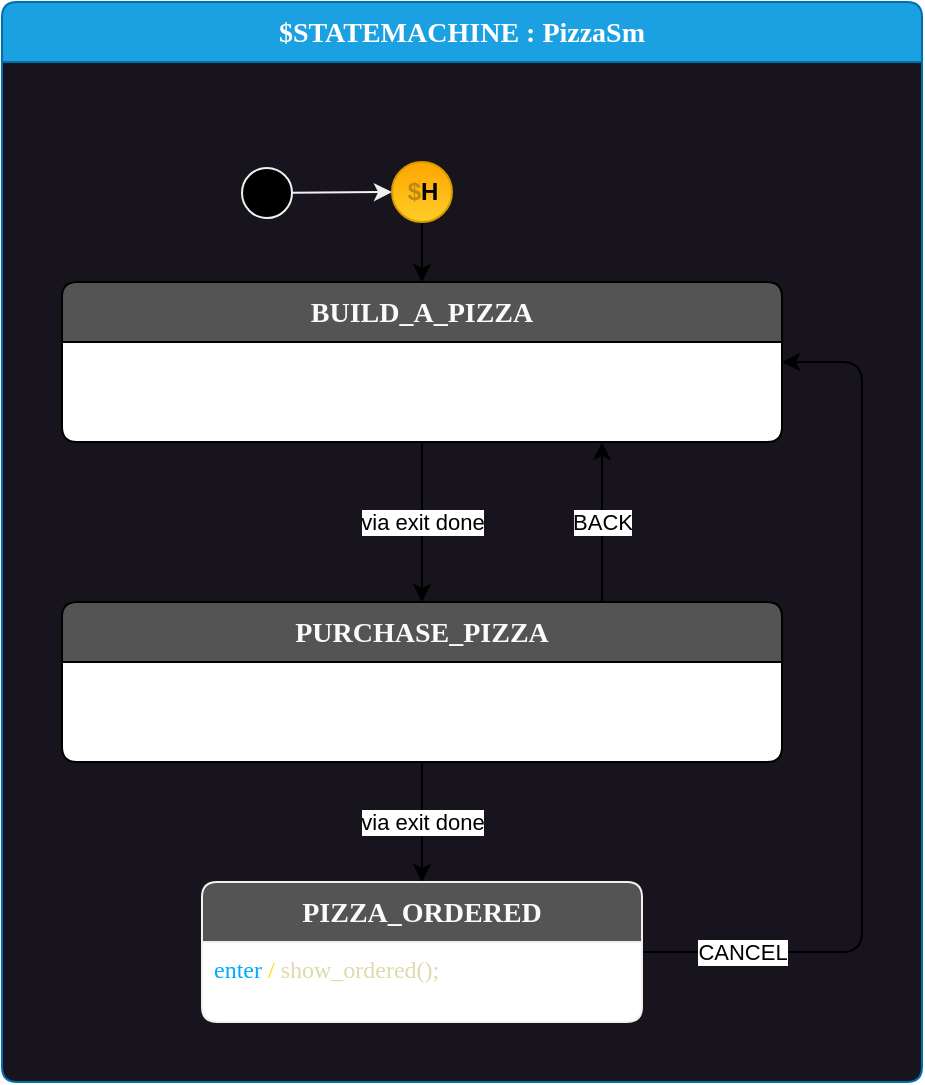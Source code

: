 <mxfile>
    <diagram name="Page-1" id="etVsyBEr5ORxP3lcf0-8">
        <mxGraphModel dx="581" dy="610" grid="1" gridSize="10" guides="1" tooltips="1" connect="1" arrows="1" fold="1" page="1" pageScale="1" pageWidth="850" pageHeight="1100" math="0" shadow="0">
            <root>
                <mxCell id="0"/>
                <mxCell id="1" parent="0"/>
                <mxCell id="Wbec2utelaQ6NFFqv4vZ-6" value="$STATEMACHINE : PizzaSm" style="shape=swimlane;rotatable=0;align=center;verticalAlign=top;fontFamily=Lucida Console;startSize=30;fontSize=14;fontStyle=1;swimlaneFillColor=#18141d;rounded=1;arcSize=15;absoluteArcSize=1;fillColor=#1ba1e2;fontColor=#ffffff;strokeColor=#006EAF;" parent="1" vertex="1">
                    <mxGeometry x="40" y="40" width="460" height="540" as="geometry"/>
                </mxCell>
                <mxCell id="Wbec2utelaQ6NFFqv4vZ-7" value=" " style="fontFamily=Lucida Console;align=left;verticalAlign=top;fillColor=none;gradientColor=none;strokeColor=none;rounded=0;spacingLeft=4;resizable=0;movable=0;deletable=0;rotatable=0;autosize=1;" parent="Wbec2utelaQ6NFFqv4vZ-6" connectable="0" vertex="1">
                    <mxGeometry y="30" width="30" height="20" as="geometry"/>
                </mxCell>
                <mxCell id="72" value="via exit done" style="edgeStyle=orthogonalEdgeStyle;html=1;exitX=0.5;exitY=1;exitDx=0;exitDy=0;entryX=0.5;entryY=0;entryDx=0;entryDy=0;" parent="Wbec2utelaQ6NFFqv4vZ-6" source="6" target="54" edge="1">
                    <mxGeometry relative="1" as="geometry"/>
                </mxCell>
                <mxCell id="6" value="BUILD_A_PIZZA" style="shape=swimlane;rotatable=0;align=center;verticalAlign=top;fontFamily=Lucida Console;startSize=30;fontSize=14;fontStyle=1;fontColor=#FAFAFA;fillColor=#545454;swimlaneFillColor=default;rounded=1;arcSize=15;absoluteArcSize=1;" parent="Wbec2utelaQ6NFFqv4vZ-6" vertex="1" collapsed="1">
                    <mxGeometry x="30" y="140" width="360" height="80" as="geometry">
                        <mxRectangle x="280" y="340" width="520" height="550" as="alternateBounds"/>
                    </mxGeometry>
                </mxCell>
                <mxCell id="7" value=" " style="fontFamily=Lucida Console;align=left;verticalAlign=top;fillColor=none;gradientColor=none;strokeColor=none;rounded=0;spacingLeft=4;resizable=0;movable=0;deletable=0;rotatable=0;autosize=1;" parent="6" vertex="1" connectable="0">
                    <mxGeometry y="30" width="30" height="20" as="geometry"/>
                </mxCell>
                <mxCell id="39" value="NEXT" style="edgeStyle=none;html=1;exitX=0.25;exitY=1;exitDx=0;exitDy=0;entryX=0.25;entryY=0;entryDx=0;entryDy=0;" parent="6" source="9" target="37" edge="1">
                    <mxGeometry relative="1" as="geometry"/>
                </mxCell>
                <mxCell id="9" value="CRUST" style="shape=swimlane;rotatable=0;align=center;verticalAlign=top;fontFamily=Lucida Console;startSize=30;fontSize=14;fontStyle=1;fontColor=#FAFAFA;fillColor=#545454;swimlaneFillColor=default;rounded=1;arcSize=15;absoluteArcSize=1;" parent="6" vertex="1">
                    <mxGeometry x="165" y="120" width="220" height="70" as="geometry"/>
                </mxCell>
                <mxCell id="10" value="&lt;font color=&quot;#00aaff&quot;&gt;enter&amp;nbsp;&lt;/font&gt;&lt;font color=&quot;#ffd700&quot;&gt;/&lt;/font&gt;&lt;font color=&quot;#dcdcaa&quot;&gt;&amp;nbsp;ask_crust();&lt;/font&gt;" style="fontFamily=Lucida Console;align=left;verticalAlign=top;fillColor=none;gradientColor=none;strokeColor=none;rounded=0;spacingLeft=4;resizable=0;movable=0;deletable=0;rotatable=0;autosize=1;html=1;" parent="9" vertex="1" connectable="0">
                    <mxGeometry y="30" width="170" height="30" as="geometry"/>
                </mxCell>
                <mxCell id="44" value="NEXT" style="edgeStyle=none;html=1;exitX=0.25;exitY=1;exitDx=0;exitDy=0;entryX=0.25;entryY=0;entryDx=0;entryDy=0;" parent="6" source="37" target="42" edge="1">
                    <mxGeometry relative="1" as="geometry"/>
                </mxCell>
                <mxCell id="47" value="NEXT" style="edgeStyle=orthogonalEdgeStyle;html=1;entryX=0;entryY=0.5;entryDx=0;entryDy=0;exitX=0.5;exitY=1;exitDx=0;exitDy=0;" parent="6" source="42" target="49" edge="1">
                    <mxGeometry relative="1" as="geometry">
                        <mxPoint x="275" y="540" as="targetPoint"/>
                    </mxGeometry>
                </mxCell>
                <mxCell id="50" value="BACK" style="edgeStyle=orthogonalEdgeStyle;html=1;exitX=0.75;exitY=0;exitDx=0;exitDy=0;entryX=0.75;entryY=1;entryDx=0;entryDy=0;" parent="6" source="42" target="37" edge="1">
                    <mxGeometry relative="1" as="geometry"/>
                </mxCell>
                <mxCell id="42" value="TOPPINGS" style="shape=swimlane;rotatable=0;align=center;verticalAlign=top;fontFamily=Lucida Console;startSize=30;fontSize=14;fontStyle=1;fontColor=#FAFAFA;fillColor=#545454;swimlaneFillColor=default;rounded=1;arcSize=15;absoluteArcSize=1;strokeColor=rgb(240, 240, 240);" parent="6" vertex="1">
                    <mxGeometry x="165" y="390" width="220" height="70" as="geometry"/>
                </mxCell>
                <mxCell id="43" value="&lt;font color=&quot;#00aaff&quot;&gt;enter&amp;nbsp;&lt;/font&gt;&lt;font color=&quot;#ffd700&quot;&gt;/&lt;/font&gt;&lt;font color=&quot;#dcdcaa&quot;&gt;&amp;nbsp;ask_toppings();&lt;/font&gt;" style="fontFamily=Lucida Console;align=left;verticalAlign=top;fillColor=none;gradientColor=none;strokeColor=none;rounded=0;spacingLeft=4;resizable=0;movable=0;deletable=0;rotatable=0;autosize=1;html=1;" parent="42" vertex="1" connectable="0">
                    <mxGeometry y="30" width="190" height="30" as="geometry"/>
                </mxCell>
                <mxCell id="49" value="exit : done" style="fontFamily=Lucida Console;align=center;verticalAlign=middle;shape=ellipse;aspect=fixed;resizable=0;rotatable=0;labelPosition=center;verticalLabelPosition=top;strokeColor=#b11f1f;strokeWidth=4;fillColor=#FFFFFF;gradientColor=#d4d4d4cc;html=1;" parent="6" vertex="1">
                    <mxGeometry x="430" y="500" width="30" height="30" as="geometry"/>
                </mxCell>
                <mxCell id="51" value="BACK" style="edgeStyle=orthogonalEdgeStyle;html=1;exitX=0.75;exitY=0;exitDx=0;exitDy=0;entryX=0.75;entryY=1;entryDx=0;entryDy=0;" parent="6" source="37" target="9" edge="1">
                    <mxGeometry relative="1" as="geometry"/>
                </mxCell>
                <mxCell id="37" value="SIZE" style="shape=swimlane;rotatable=0;align=center;verticalAlign=top;fontFamily=Lucida Console;startSize=30;fontSize=14;fontStyle=1;fontColor=#FAFAFA;fillColor=#545454;swimlaneFillColor=default;rounded=1;arcSize=15;absoluteArcSize=1;strokeColor=rgb(240, 240, 240);" parent="6" vertex="1">
                    <mxGeometry x="165" y="260" width="220" height="70" as="geometry"/>
                </mxCell>
                <mxCell id="38" value="&lt;font color=&quot;#00aaff&quot;&gt;enter&amp;nbsp;&lt;/font&gt;&lt;font color=&quot;#ffd700&quot;&gt;/&lt;/font&gt;&lt;font color=&quot;#dcdcaa&quot;&gt;&amp;nbsp;ask_size();&lt;/font&gt;" style="fontFamily=Lucida Console;align=left;verticalAlign=top;fillColor=none;gradientColor=none;strokeColor=none;rounded=0;spacingLeft=4;resizable=0;movable=0;deletable=0;rotatable=0;autosize=1;html=1;" parent="37" vertex="1" connectable="0">
                    <mxGeometry y="30" width="160" height="30" as="geometry"/>
                </mxCell>
                <mxCell id="97" value="&lt;font color=&quot;#bd890f&quot;&gt;$&lt;/font&gt;HC" style="fontFamily=Helvetica;align=center;verticalAlign=middle;shape=ellipse;aspect=fixed;resizable=0;rotatable=0;labelPosition=center;verticalLabelPosition=middle;strokeColor=#d79b00;strokeWidth=1;fillColor=#ffcd28;gradientColor=#ffa500;gradientDirection=north;html=1;fontColor=#000000;fontStyle=1;" vertex="1" parent="6">
                    <mxGeometry x="360" y="60" width="30" height="30" as="geometry"/>
                </mxCell>
                <mxCell id="98" style="edgeStyle=none;html=1;" edge="1" parent="6" source="12" target="9">
                    <mxGeometry relative="1" as="geometry"/>
                </mxCell>
                <mxCell id="12" value="$initial_state" style="shape=ellipse;aspect=fixed;fillColor=#000000;resizable=0;rotatable=0;noLabel=1;html=1;" parent="6" vertex="1">
                    <mxGeometry x="262.5" y="62.5" width="25" height="25" as="geometry"/>
                </mxCell>
                <mxCell id="100" value="NOTE!&lt;br&gt;The $HC History Continue vertex means that these states will be tracked by the parent history state." style="shape=note;strokeWidth=2;fontSize=14;size=20;whiteSpace=wrap;html=1;fillColor=#fff2cc;strokeColor=#d6b656;fontColor=#666600;align=left;" vertex="1" parent="6">
                    <mxGeometry x="420" y="62.5" width="280" height="80" as="geometry"/>
                </mxCell>
                <mxCell id="53" style="edgeStyle=orthogonalEdgeStyle;html=1;exitX=0.5;exitY=1;exitDx=0;exitDy=0;" parent="Wbec2utelaQ6NFFqv4vZ-6" source="8" target="6" edge="1">
                    <mxGeometry relative="1" as="geometry"/>
                </mxCell>
                <mxCell id="73" value="BACK" style="edgeStyle=orthogonalEdgeStyle;html=1;exitX=0.75;exitY=0;exitDx=0;exitDy=0;entryX=0.75;entryY=1;entryDx=0;entryDy=0;" parent="Wbec2utelaQ6NFFqv4vZ-6" source="54" target="6" edge="1">
                    <mxGeometry relative="1" as="geometry"/>
                </mxCell>
                <mxCell id="94" value="via exit done" style="edgeStyle=orthogonalEdgeStyle;html=1;exitX=0.5;exitY=1;exitDx=0;exitDy=0;entryX=0.5;entryY=0;entryDx=0;entryDy=0;" parent="Wbec2utelaQ6NFFqv4vZ-6" source="54" target="95" edge="1">
                    <mxGeometry relative="1" as="geometry">
                        <mxPoint x="210" y="460" as="targetPoint"/>
                    </mxGeometry>
                </mxCell>
                <mxCell id="54" value="PURCHASE_PIZZA" style="shape=swimlane;rotatable=0;align=center;verticalAlign=top;fontFamily=Lucida Console;startSize=30;fontSize=14;fontStyle=1;fontColor=#FAFAFA;fillColor=#545454;swimlaneFillColor=default;rounded=1;arcSize=15;absoluteArcSize=1;" parent="Wbec2utelaQ6NFFqv4vZ-6" vertex="1" collapsed="1">
                    <mxGeometry x="30" y="300" width="360" height="80" as="geometry">
                        <mxRectangle x="280" y="340" width="520" height="550" as="alternateBounds"/>
                    </mxGeometry>
                </mxCell>
                <mxCell id="55" value=" " style="fontFamily=Lucida Console;align=left;verticalAlign=top;fillColor=none;gradientColor=none;strokeColor=none;rounded=0;spacingLeft=4;resizable=0;movable=0;deletable=0;rotatable=0;autosize=1;" parent="54" vertex="1" connectable="0">
                    <mxGeometry y="30" width="30" height="20" as="geometry"/>
                </mxCell>
                <mxCell id="56" value="NEXT" style="edgeStyle=none;html=1;exitX=0.25;exitY=1;exitDx=0;exitDy=0;entryX=0.25;entryY=0;entryDx=0;entryDy=0;" parent="54" source="57" target="70" edge="1">
                    <mxGeometry relative="1" as="geometry"/>
                </mxCell>
                <mxCell id="57" value="REVIEW_ORDER" style="shape=swimlane;rotatable=0;align=center;verticalAlign=top;fontFamily=Lucida Console;startSize=30;fontSize=14;fontStyle=1;fontColor=#FAFAFA;fillColor=#545454;swimlaneFillColor=default;rounded=1;arcSize=15;absoluteArcSize=1;" parent="54" vertex="1">
                    <mxGeometry x="165" y="120" width="220" height="70" as="geometry"/>
                </mxCell>
                <mxCell id="58" value="&lt;font color=&quot;#00aaff&quot;&gt;enter&amp;nbsp;&lt;/font&gt;&lt;font color=&quot;#ffd700&quot;&gt;/&lt;/font&gt;&lt;font color=&quot;#dcdcaa&quot;&gt;&amp;nbsp;ask_review_order();&lt;/font&gt;" style="fontFamily=Lucida Console;align=left;verticalAlign=top;fillColor=none;gradientColor=none;strokeColor=none;rounded=0;spacingLeft=4;resizable=0;movable=0;deletable=0;rotatable=0;autosize=1;html=1;" parent="57" vertex="1" connectable="0">
                    <mxGeometry y="30" width="220" height="30" as="geometry"/>
                </mxCell>
                <mxCell id="64" value="NEXT" style="edgeStyle=orthogonalEdgeStyle;html=1;entryX=0;entryY=0.5;entryDx=0;entryDy=0;exitX=0.25;exitY=1;exitDx=0;exitDy=0;" parent="54" source="70" target="68" edge="1">
                    <mxGeometry relative="1" as="geometry">
                        <mxPoint x="280" y="460" as="sourcePoint"/>
                        <mxPoint x="275" y="540" as="targetPoint"/>
                    </mxGeometry>
                </mxCell>
                <mxCell id="69" value="BACK" style="edgeStyle=orthogonalEdgeStyle;html=1;exitX=0.75;exitY=0;exitDx=0;exitDy=0;entryX=0.75;entryY=1;entryDx=0;entryDy=0;" parent="54" source="70" target="57" edge="1">
                    <mxGeometry relative="1" as="geometry"/>
                </mxCell>
                <mxCell id="70" value="CONFIRM_ORDER" style="shape=swimlane;rotatable=0;align=center;verticalAlign=top;fontFamily=Lucida Console;startSize=30;fontSize=14;fontStyle=1;fontColor=#FAFAFA;fillColor=#545454;swimlaneFillColor=default;rounded=1;arcSize=15;absoluteArcSize=1;strokeColor=rgb(240, 240, 240);" parent="54" vertex="1">
                    <mxGeometry x="165" y="260" width="220" height="70" as="geometry"/>
                </mxCell>
                <mxCell id="71" value="&lt;font color=&quot;#00aaff&quot;&gt;enter&amp;nbsp;&lt;/font&gt;&lt;font color=&quot;#ffd700&quot;&gt;/&lt;/font&gt;&lt;font color=&quot;#dcdcaa&quot;&gt;&amp;nbsp;ask_confirmation();&lt;/font&gt;" style="fontFamily=Lucida Console;align=left;verticalAlign=top;fillColor=none;gradientColor=none;strokeColor=none;rounded=0;spacingLeft=4;resizable=0;movable=0;deletable=0;rotatable=0;autosize=1;html=1;" parent="70" vertex="1" connectable="0">
                    <mxGeometry y="30" width="220" height="30" as="geometry"/>
                </mxCell>
                <mxCell id="75" style="edgeStyle=orthogonalEdgeStyle;html=1;" parent="54" source="74" target="57" edge="1">
                    <mxGeometry relative="1" as="geometry"/>
                </mxCell>
                <mxCell id="74" value="$initial_state" style="shape=ellipse;aspect=fixed;fillColor=#000000;resizable=0;rotatable=0;noLabel=1;html=1;" parent="54" vertex="1">
                    <mxGeometry x="263" y="70" width="25" height="25" as="geometry"/>
                </mxCell>
                <mxCell id="76" value="NOTE!&lt;br&gt;We don't use a history continue state here, because the user should review any changes they've made." style="shape=note;strokeWidth=2;fontSize=14;size=20;whiteSpace=wrap;html=1;fillColor=#fff2cc;strokeColor=#d6b656;fontColor=#666600;align=left;" parent="54" vertex="1">
                    <mxGeometry x="340" y="20" width="280" height="80" as="geometry"/>
                </mxCell>
                <mxCell id="68" value="exit : done" style="fontFamily=Lucida Console;align=center;verticalAlign=middle;shape=ellipse;aspect=fixed;resizable=0;rotatable=0;labelPosition=center;verticalLabelPosition=top;strokeColor=#b11f1f;strokeWidth=4;fillColor=#FFFFFF;gradientColor=#d4d4d4cc;html=1;" parent="54" vertex="1">
                    <mxGeometry x="288" y="380" width="30" height="30" as="geometry"/>
                </mxCell>
                <mxCell id="99" value="CANCEL" style="edgeStyle=orthogonalEdgeStyle;html=1;exitX=1;exitY=0.5;exitDx=0;exitDy=0;entryX=1;entryY=0.5;entryDx=0;entryDy=0;" edge="1" parent="Wbec2utelaQ6NFFqv4vZ-6" source="95" target="6">
                    <mxGeometry x="-0.775" relative="1" as="geometry">
                        <Array as="points">
                            <mxPoint x="430" y="475"/>
                            <mxPoint x="430" y="180"/>
                        </Array>
                        <mxPoint as="offset"/>
                    </mxGeometry>
                </mxCell>
                <mxCell id="95" value="PIZZA_ORDERED" style="shape=swimlane;rotatable=0;align=center;verticalAlign=top;fontFamily=Lucida Console;startSize=30;fontSize=14;fontStyle=1;fontColor=#FAFAFA;fillColor=#545454;swimlaneFillColor=default;rounded=1;arcSize=15;absoluteArcSize=1;strokeColor=rgb(240, 240, 240);" parent="Wbec2utelaQ6NFFqv4vZ-6" vertex="1">
                    <mxGeometry x="100" y="440" width="220" height="70" as="geometry"/>
                </mxCell>
                <mxCell id="96" value="&lt;font color=&quot;#00aaff&quot;&gt;enter&amp;nbsp;&lt;/font&gt;&lt;font color=&quot;#ffd700&quot;&gt;/&lt;/font&gt;&lt;font color=&quot;#dcdcaa&quot;&gt;&amp;nbsp;show_ordered();&lt;/font&gt;" style="fontFamily=Lucida Console;align=left;verticalAlign=top;fillColor=none;gradientColor=none;strokeColor=none;rounded=0;spacingLeft=4;resizable=0;movable=0;deletable=0;rotatable=0;autosize=1;html=1;" parent="95" vertex="1" connectable="0">
                    <mxGeometry y="30" width="190" height="30" as="geometry"/>
                </mxCell>
                <mxCell id="Wbec2utelaQ6NFFqv4vZ-8" style="edgeStyle=none;html=1;strokeColor=#F0F0F0;entryX=0;entryY=0.5;entryDx=0;entryDy=0;" parent="Wbec2utelaQ6NFFqv4vZ-6" source="Wbec2utelaQ6NFFqv4vZ-12" target="8" edge="1">
                    <mxGeometry relative="1" as="geometry">
                        <mxPoint x="208.974" y="-50" as="targetPoint"/>
                    </mxGeometry>
                </mxCell>
                <mxCell id="8" value="&lt;font color=&quot;#bd890f&quot;&gt;$&lt;/font&gt;H" style="fontFamily=Helvetica;align=center;verticalAlign=middle;shape=ellipse;aspect=fixed;resizable=0;rotatable=0;labelPosition=center;verticalLabelPosition=middle;strokeColor=#d79b00;strokeWidth=1;fillColor=#ffcd28;gradientColor=#ffa500;gradientDirection=north;html=1;fontColor=#000000;fontStyle=1;" parent="Wbec2utelaQ6NFFqv4vZ-6" vertex="1">
                    <mxGeometry x="195" y="80" width="30" height="30" as="geometry"/>
                </mxCell>
                <mxCell id="Wbec2utelaQ6NFFqv4vZ-12" value="$initial_state" style="shape=ellipse;aspect=fixed;fillColor=#000000;resizable=1;rotatable=1;noLabel=1;editable=1;movable=1;deletable=1;connectable=1;strokeColor=#F0F0F0;" parent="Wbec2utelaQ6NFFqv4vZ-6" vertex="1">
                    <mxGeometry x="120" y="83" width="25" height="25" as="geometry"/>
                </mxCell>
            </root>
        </mxGraphModel>
    </diagram>
</mxfile>